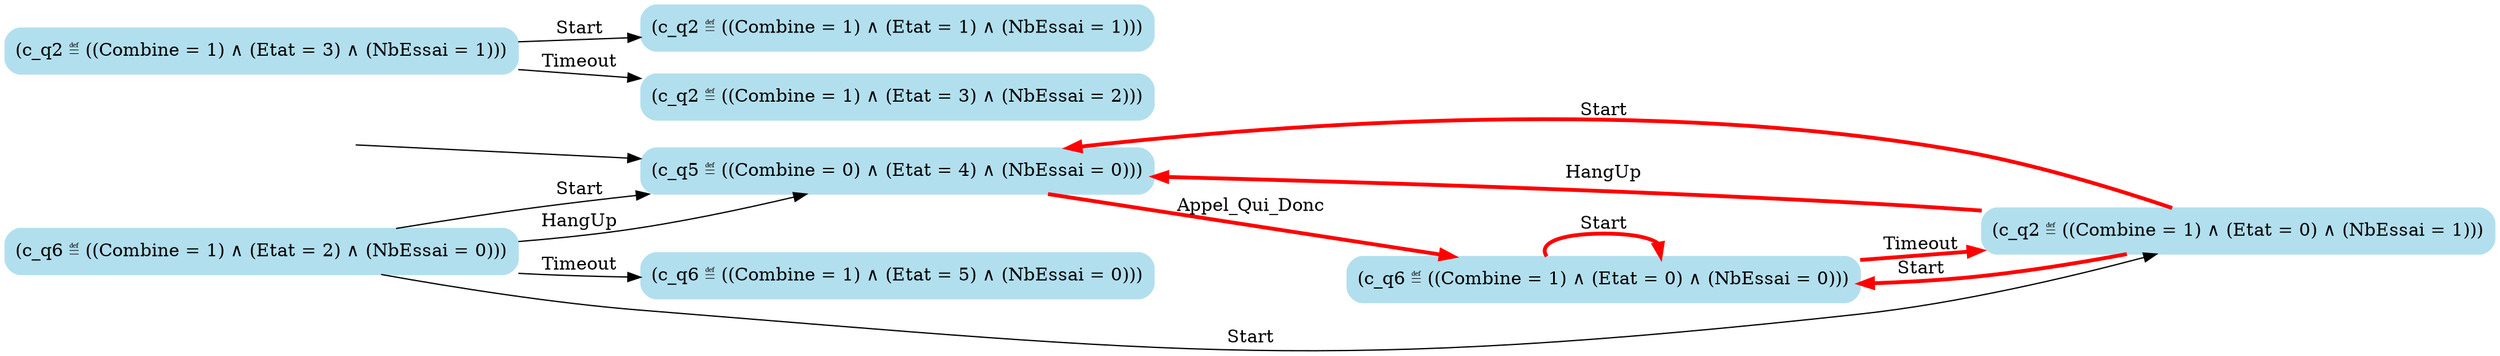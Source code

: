 digraph G {

	rankdir = LR;

	start_c_q5_23[style=invisible];

	node[shape=box, style="rounded, filled", color=lightblue2];

	c_q6_18[label="(c_q6 ≝ ((Combine = 1) ∧ (Etat = 0) ∧ (NbEssai = 0)))"];
	c_q6_15[label="(c_q6 ≝ ((Combine = 1) ∧ (Etat = 5) ∧ (NbEssai = 0)))"];
	c_q2_3[label="(c_q2 ≝ ((Combine = 1) ∧ (Etat = 1) ∧ (NbEssai = 1)))"];
	c_q2_19[label="(c_q2 ≝ ((Combine = 1) ∧ (Etat = 0) ∧ (NbEssai = 1)))"];
	c_q2_4[label="(c_q2 ≝ ((Combine = 1) ∧ (Etat = 3) ∧ (NbEssai = 1)))"];
	c_q2_5[label="(c_q2 ≝ ((Combine = 1) ∧ (Etat = 3) ∧ (NbEssai = 2)))"];
	c_q5_23[label="(c_q5 ≝ ((Combine = 0) ∧ (Etat = 4) ∧ (NbEssai = 0)))"];
	c_q6_22[label="(c_q6 ≝ ((Combine = 1) ∧ (Etat = 2) ∧ (NbEssai = 0)))"];

	start_c_q5_23 -> c_q5_23;
	c_q5_23 -> c_q6_18[label="Appel_Qui_Donc", penwidth=3, color=red];
	c_q2_4 -> c_q2_3[label="Start"];
	c_q2_4 -> c_q2_5[label="Timeout"];
	c_q2_19 -> c_q5_23[label="Start", penwidth=3, color=red];
	c_q2_19 -> c_q5_23[label="HangUp", penwidth=3, color=red];
	c_q2_19 -> c_q6_18[label="Start", penwidth=3, color=red];
	c_q6_18 -> c_q6_18[label="Start", penwidth=3, color=red];
	c_q6_22 -> c_q6_15[label="Timeout"];
	c_q6_22 -> c_q2_19[label="Start"];
	c_q6_18 -> c_q2_19[label="Timeout", penwidth=3, color=red];
	c_q6_22 -> c_q5_23[label="Start"];
	c_q6_22 -> c_q5_23[label="HangUp"];

}